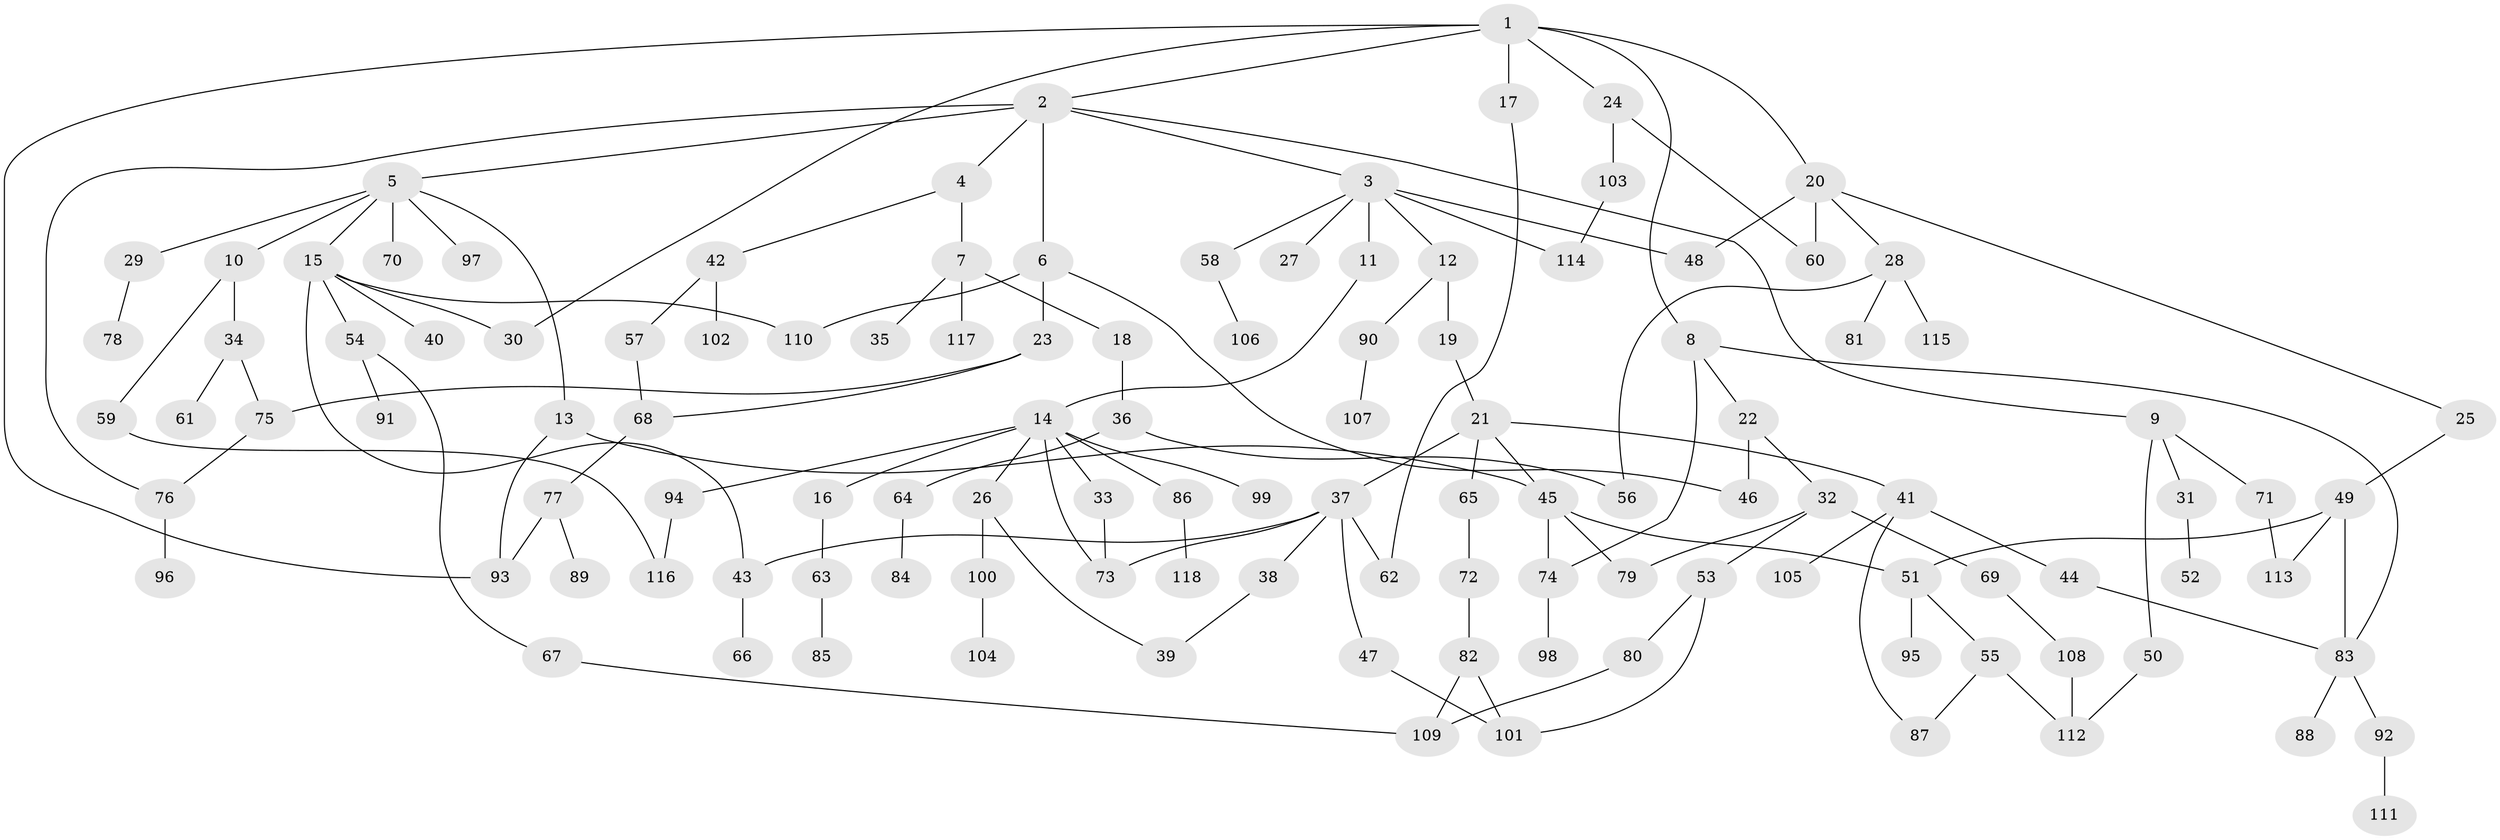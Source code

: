 // Generated by graph-tools (version 1.1) at 2025/00/03/09/25 03:00:57]
// undirected, 118 vertices, 149 edges
graph export_dot {
graph [start="1"]
  node [color=gray90,style=filled];
  1;
  2;
  3;
  4;
  5;
  6;
  7;
  8;
  9;
  10;
  11;
  12;
  13;
  14;
  15;
  16;
  17;
  18;
  19;
  20;
  21;
  22;
  23;
  24;
  25;
  26;
  27;
  28;
  29;
  30;
  31;
  32;
  33;
  34;
  35;
  36;
  37;
  38;
  39;
  40;
  41;
  42;
  43;
  44;
  45;
  46;
  47;
  48;
  49;
  50;
  51;
  52;
  53;
  54;
  55;
  56;
  57;
  58;
  59;
  60;
  61;
  62;
  63;
  64;
  65;
  66;
  67;
  68;
  69;
  70;
  71;
  72;
  73;
  74;
  75;
  76;
  77;
  78;
  79;
  80;
  81;
  82;
  83;
  84;
  85;
  86;
  87;
  88;
  89;
  90;
  91;
  92;
  93;
  94;
  95;
  96;
  97;
  98;
  99;
  100;
  101;
  102;
  103;
  104;
  105;
  106;
  107;
  108;
  109;
  110;
  111;
  112;
  113;
  114;
  115;
  116;
  117;
  118;
  1 -- 2;
  1 -- 8;
  1 -- 17;
  1 -- 20;
  1 -- 24;
  1 -- 30;
  1 -- 93;
  2 -- 3;
  2 -- 4;
  2 -- 5;
  2 -- 6;
  2 -- 9;
  2 -- 76;
  3 -- 11;
  3 -- 12;
  3 -- 27;
  3 -- 48;
  3 -- 58;
  3 -- 114;
  4 -- 7;
  4 -- 42;
  5 -- 10;
  5 -- 13;
  5 -- 15;
  5 -- 29;
  5 -- 70;
  5 -- 97;
  6 -- 23;
  6 -- 46;
  6 -- 110;
  7 -- 18;
  7 -- 35;
  7 -- 117;
  8 -- 22;
  8 -- 74;
  8 -- 83;
  9 -- 31;
  9 -- 50;
  9 -- 71;
  10 -- 34;
  10 -- 59;
  11 -- 14;
  12 -- 19;
  12 -- 90;
  13 -- 45;
  13 -- 93;
  14 -- 16;
  14 -- 26;
  14 -- 33;
  14 -- 86;
  14 -- 94;
  14 -- 99;
  14 -- 73;
  15 -- 30;
  15 -- 40;
  15 -- 43;
  15 -- 54;
  15 -- 110;
  16 -- 63;
  17 -- 62;
  18 -- 36;
  19 -- 21;
  20 -- 25;
  20 -- 28;
  20 -- 60;
  20 -- 48;
  21 -- 37;
  21 -- 41;
  21 -- 65;
  21 -- 45;
  22 -- 32;
  22 -- 46;
  23 -- 68;
  23 -- 75;
  24 -- 103;
  24 -- 60;
  25 -- 49;
  26 -- 39;
  26 -- 100;
  28 -- 81;
  28 -- 115;
  28 -- 56;
  29 -- 78;
  31 -- 52;
  32 -- 53;
  32 -- 69;
  32 -- 79;
  33 -- 73;
  34 -- 61;
  34 -- 75;
  36 -- 56;
  36 -- 64;
  37 -- 38;
  37 -- 47;
  37 -- 62;
  37 -- 43;
  37 -- 73;
  38 -- 39;
  41 -- 44;
  41 -- 87;
  41 -- 105;
  42 -- 57;
  42 -- 102;
  43 -- 66;
  44 -- 83;
  45 -- 51;
  45 -- 79;
  45 -- 74;
  47 -- 101;
  49 -- 83;
  49 -- 51;
  49 -- 113;
  50 -- 112;
  51 -- 55;
  51 -- 95;
  53 -- 80;
  53 -- 101;
  54 -- 67;
  54 -- 91;
  55 -- 112;
  55 -- 87;
  57 -- 68;
  58 -- 106;
  59 -- 116;
  63 -- 85;
  64 -- 84;
  65 -- 72;
  67 -- 109;
  68 -- 77;
  69 -- 108;
  71 -- 113;
  72 -- 82;
  74 -- 98;
  75 -- 76;
  76 -- 96;
  77 -- 89;
  77 -- 93;
  80 -- 109;
  82 -- 101;
  82 -- 109;
  83 -- 88;
  83 -- 92;
  86 -- 118;
  90 -- 107;
  92 -- 111;
  94 -- 116;
  100 -- 104;
  103 -- 114;
  108 -- 112;
}

